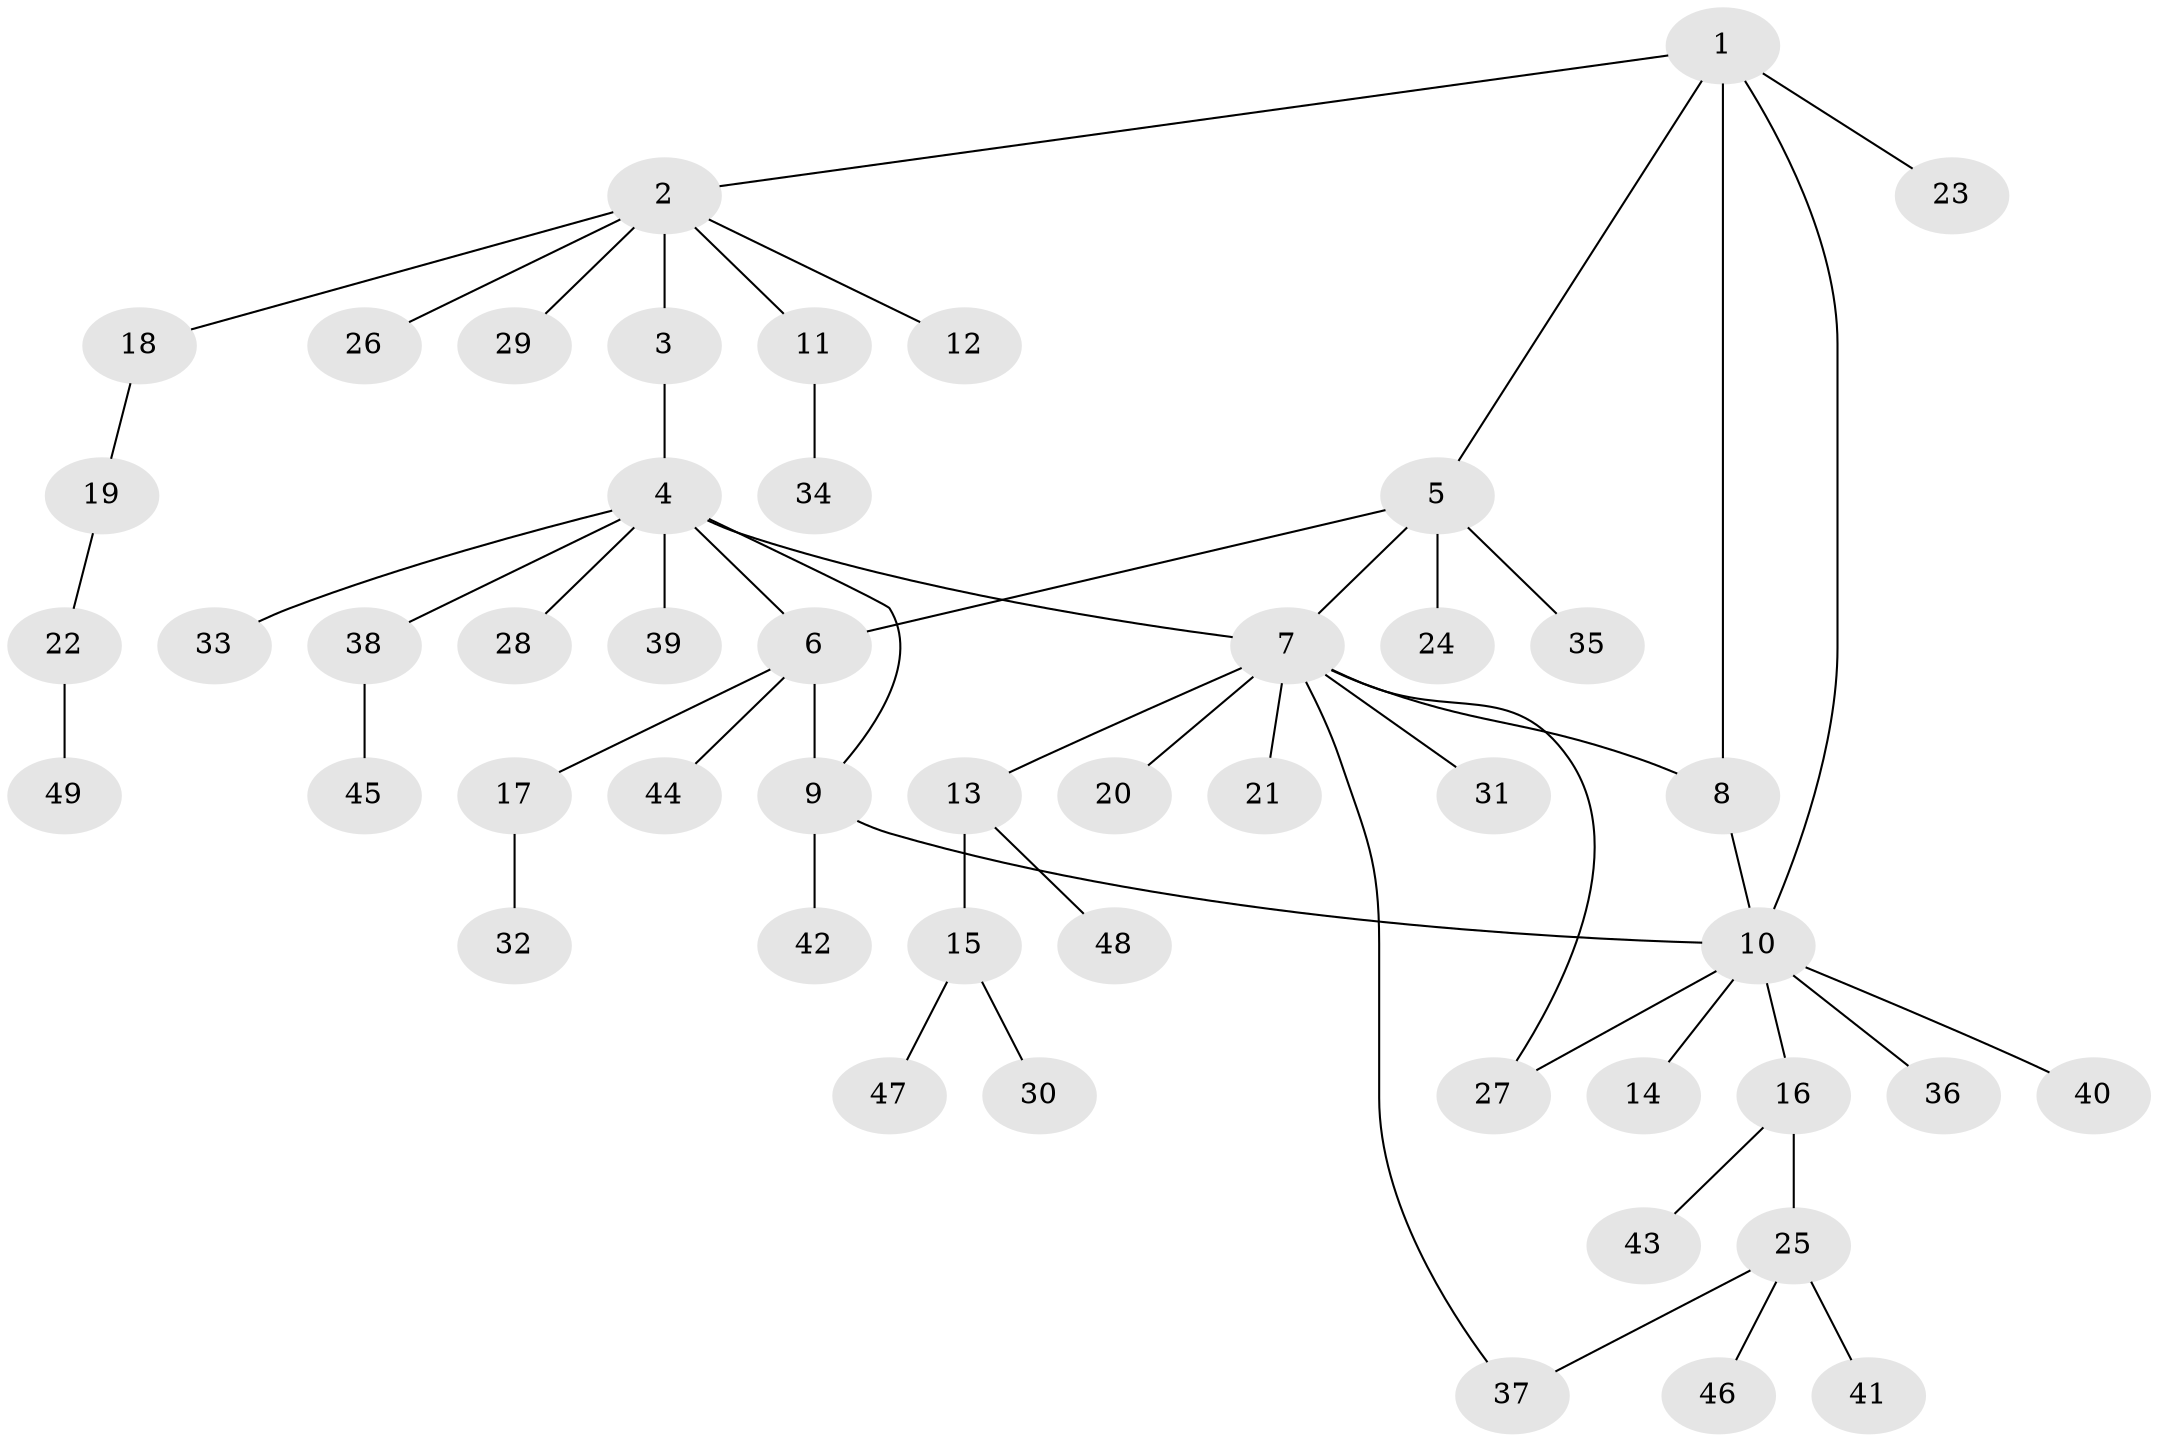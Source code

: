 // Generated by graph-tools (version 1.1) at 2025/11/02/27/25 16:11:32]
// undirected, 49 vertices, 56 edges
graph export_dot {
graph [start="1"]
  node [color=gray90,style=filled];
  1;
  2;
  3;
  4;
  5;
  6;
  7;
  8;
  9;
  10;
  11;
  12;
  13;
  14;
  15;
  16;
  17;
  18;
  19;
  20;
  21;
  22;
  23;
  24;
  25;
  26;
  27;
  28;
  29;
  30;
  31;
  32;
  33;
  34;
  35;
  36;
  37;
  38;
  39;
  40;
  41;
  42;
  43;
  44;
  45;
  46;
  47;
  48;
  49;
  1 -- 2;
  1 -- 5;
  1 -- 8;
  1 -- 10;
  1 -- 23;
  2 -- 3;
  2 -- 11;
  2 -- 12;
  2 -- 18;
  2 -- 26;
  2 -- 29;
  3 -- 4;
  4 -- 6;
  4 -- 7;
  4 -- 9;
  4 -- 28;
  4 -- 33;
  4 -- 38;
  4 -- 39;
  5 -- 6;
  5 -- 7;
  5 -- 24;
  5 -- 35;
  6 -- 9;
  6 -- 17;
  6 -- 44;
  7 -- 8;
  7 -- 13;
  7 -- 20;
  7 -- 21;
  7 -- 27;
  7 -- 31;
  7 -- 37;
  8 -- 10;
  9 -- 10;
  9 -- 42;
  10 -- 14;
  10 -- 16;
  10 -- 27;
  10 -- 36;
  10 -- 40;
  11 -- 34;
  13 -- 15;
  13 -- 48;
  15 -- 30;
  15 -- 47;
  16 -- 25;
  16 -- 43;
  17 -- 32;
  18 -- 19;
  19 -- 22;
  22 -- 49;
  25 -- 37;
  25 -- 41;
  25 -- 46;
  38 -- 45;
}
